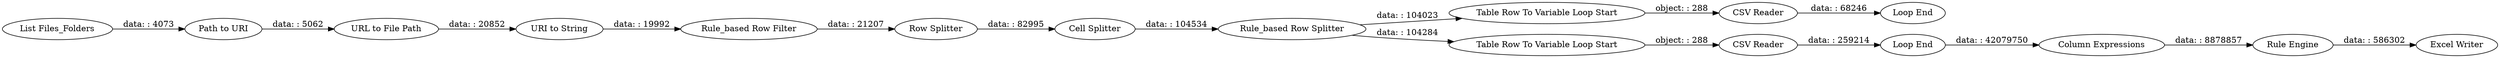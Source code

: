digraph {
	"-2295350990426412571_9" [label="Row Splitter"]
	"-2295350990426412571_30" [label="Rule Engine"]
	"-2295350990426412571_25" [label="CSV Reader"]
	"-2295350990426412571_5" [label="URL to File Path"]
	"-2295350990426412571_29" [label="Excel Writer"]
	"-2295350990426412571_24" [label="Table Row To Variable Loop Start"]
	"-2295350990426412571_26" [label="Loop End"]
	"-2295350990426412571_12" [label="Cell Splitter"]
	"-2295350990426412571_13" [label="Rule_based Row Splitter"]
	"-2295350990426412571_3" [label="Path to URI"]
	"-2295350990426412571_6" [label="URI to String"]
	"-2295350990426412571_21" [label="Table Row To Variable Loop Start"]
	"-2295350990426412571_2" [label="List Files_Folders"]
	"-2295350990426412571_19" [label="CSV Reader"]
	"-2295350990426412571_7" [label="Rule_based Row Filter"]
	"-2295350990426412571_23" [label="Loop End"]
	"-2295350990426412571_28" [label="Column Expressions"]
	"-2295350990426412571_13" -> "-2295350990426412571_21" [label="data: : 104284"]
	"-2295350990426412571_9" -> "-2295350990426412571_12" [label="data: : 82995"]
	"-2295350990426412571_23" -> "-2295350990426412571_28" [label="data: : 42079750"]
	"-2295350990426412571_24" -> "-2295350990426412571_25" [label="object: : 288"]
	"-2295350990426412571_19" -> "-2295350990426412571_23" [label="data: : 259214"]
	"-2295350990426412571_6" -> "-2295350990426412571_7" [label="data: : 19992"]
	"-2295350990426412571_21" -> "-2295350990426412571_19" [label="object: : 288"]
	"-2295350990426412571_13" -> "-2295350990426412571_24" [label="data: : 104023"]
	"-2295350990426412571_30" -> "-2295350990426412571_29" [label="data: : 586302"]
	"-2295350990426412571_7" -> "-2295350990426412571_9" [label="data: : 21207"]
	"-2295350990426412571_25" -> "-2295350990426412571_26" [label="data: : 68246"]
	"-2295350990426412571_3" -> "-2295350990426412571_5" [label="data: : 5062"]
	"-2295350990426412571_12" -> "-2295350990426412571_13" [label="data: : 104534"]
	"-2295350990426412571_28" -> "-2295350990426412571_30" [label="data: : 8878857"]
	"-2295350990426412571_2" -> "-2295350990426412571_3" [label="data: : 4073"]
	"-2295350990426412571_5" -> "-2295350990426412571_6" [label="data: : 20852"]
	rankdir=LR
}
